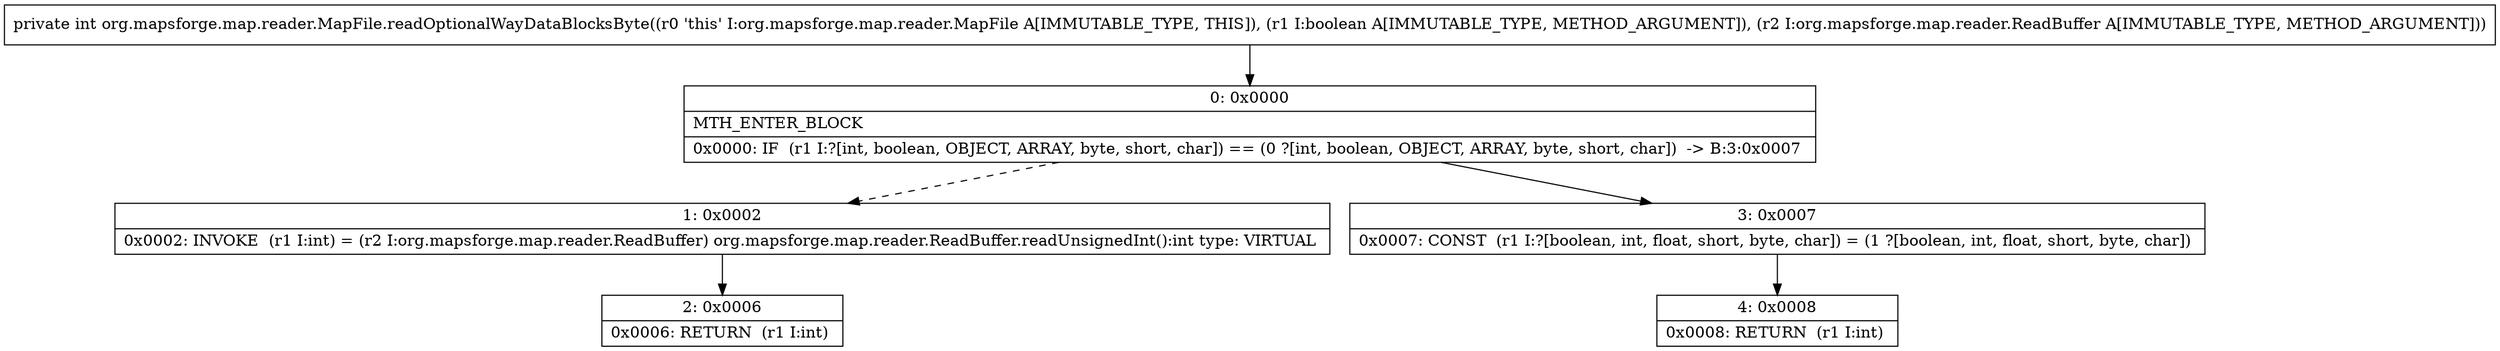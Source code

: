digraph "CFG fororg.mapsforge.map.reader.MapFile.readOptionalWayDataBlocksByte(ZLorg\/mapsforge\/map\/reader\/ReadBuffer;)I" {
Node_0 [shape=record,label="{0\:\ 0x0000|MTH_ENTER_BLOCK\l|0x0000: IF  (r1 I:?[int, boolean, OBJECT, ARRAY, byte, short, char]) == (0 ?[int, boolean, OBJECT, ARRAY, byte, short, char])  \-\> B:3:0x0007 \l}"];
Node_1 [shape=record,label="{1\:\ 0x0002|0x0002: INVOKE  (r1 I:int) = (r2 I:org.mapsforge.map.reader.ReadBuffer) org.mapsforge.map.reader.ReadBuffer.readUnsignedInt():int type: VIRTUAL \l}"];
Node_2 [shape=record,label="{2\:\ 0x0006|0x0006: RETURN  (r1 I:int) \l}"];
Node_3 [shape=record,label="{3\:\ 0x0007|0x0007: CONST  (r1 I:?[boolean, int, float, short, byte, char]) = (1 ?[boolean, int, float, short, byte, char]) \l}"];
Node_4 [shape=record,label="{4\:\ 0x0008|0x0008: RETURN  (r1 I:int) \l}"];
MethodNode[shape=record,label="{private int org.mapsforge.map.reader.MapFile.readOptionalWayDataBlocksByte((r0 'this' I:org.mapsforge.map.reader.MapFile A[IMMUTABLE_TYPE, THIS]), (r1 I:boolean A[IMMUTABLE_TYPE, METHOD_ARGUMENT]), (r2 I:org.mapsforge.map.reader.ReadBuffer A[IMMUTABLE_TYPE, METHOD_ARGUMENT])) }"];
MethodNode -> Node_0;
Node_0 -> Node_1[style=dashed];
Node_0 -> Node_3;
Node_1 -> Node_2;
Node_3 -> Node_4;
}

